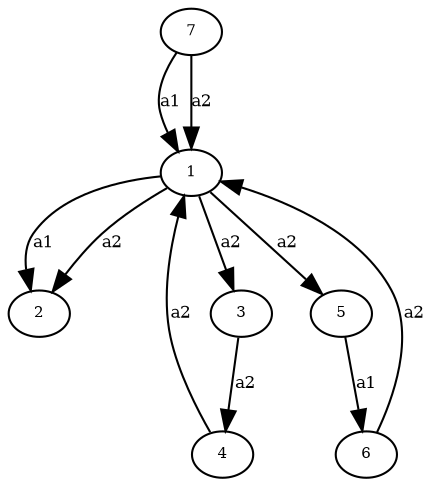 digraph RH {
"Hv1" [label="1",fontsize=7,width=.01,height=.01];
"Hv1" -> "Hv2" [label="a1",fontsize=8];
"Hv1" -> "Hv2" [label="a2",fontsize=8];
"Hv1" -> "Hv3" [label="a2",fontsize=8];
"Hv1" -> "Hv5" [label="a2",fontsize=8];
"Hv2" [label="2",fontsize=7,width=.01,height=.01];
"Hv3" [label="3",fontsize=7,width=.01,height=.01];
"Hv3" -> "Hv4" [label="a2",fontsize=8];
"Hv4" [label="4",fontsize=7,width=.01,height=.01];
"Hv4" -> "Hv1" [label="a2",fontsize=8];
"Hv5" [label="5",fontsize=7,width=.01,height=.01];
"Hv5" -> "Hv6" [label="a1",fontsize=8];
"Hv6" [label="6",fontsize=7,width=.01,height=.01];
"Hv6" -> "Hv1" [label="a2",fontsize=8];
"Hv7" [label="7",fontsize=7,width=.01,height=.01];
"Hv7" -> "Hv1" [label="a1",fontsize=8];
"Hv7" -> "Hv1" [label="a2",fontsize=8];
}
